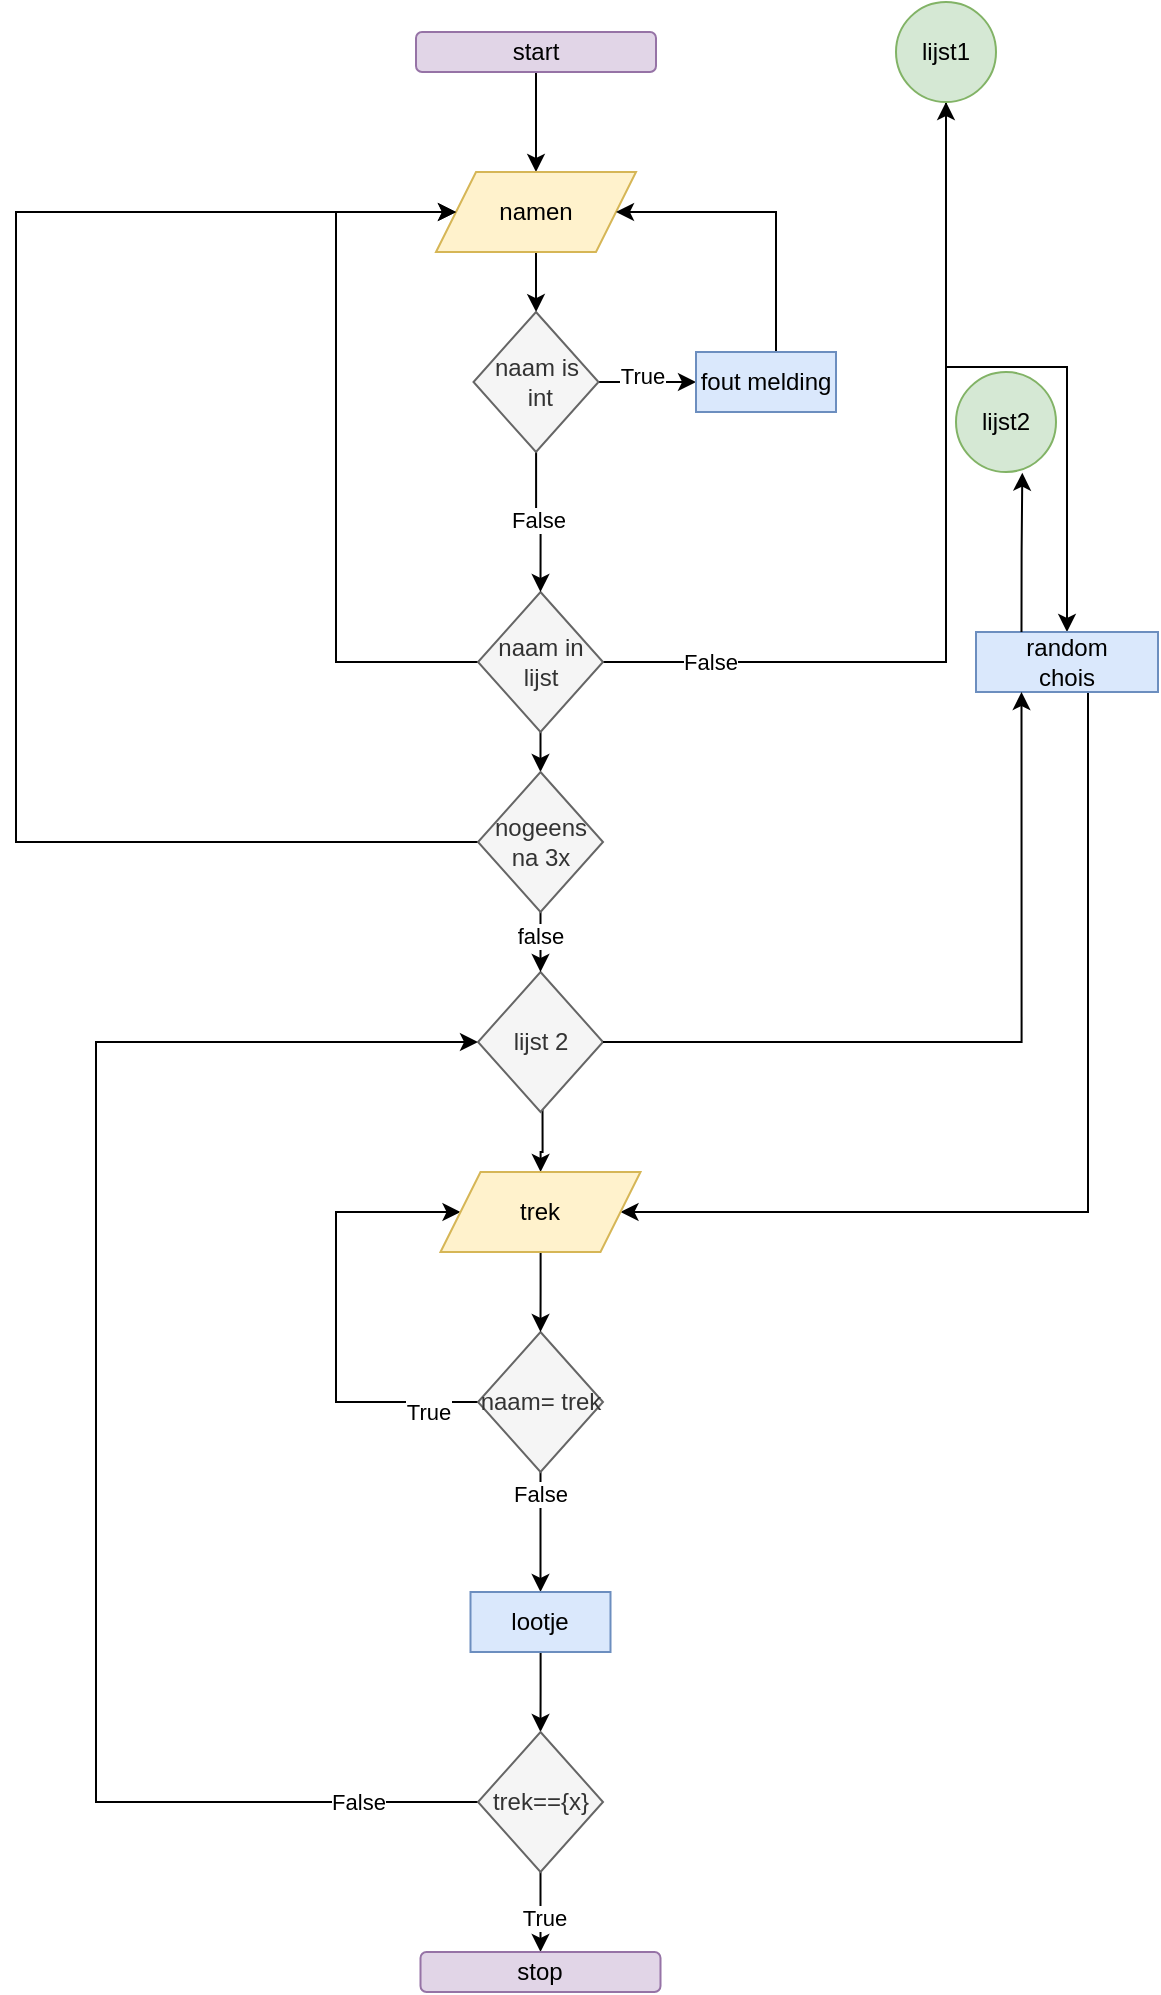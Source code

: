 <mxfile version="25.0.3">
  <diagram name="Pagina-1" id="k3vrXkIA9bV64kqaDmcU">
    <mxGraphModel dx="740" dy="399" grid="1" gridSize="10" guides="1" tooltips="1" connect="1" arrows="1" fold="1" page="1" pageScale="1" pageWidth="827" pageHeight="1169" math="0" shadow="0">
      <root>
        <mxCell id="0" />
        <mxCell id="1" parent="0" />
        <mxCell id="FBNQT48soNXiwn7uXMfq-3" style="edgeStyle=orthogonalEdgeStyle;rounded=0;orthogonalLoop=1;jettySize=auto;html=1;" parent="1" source="FBNQT48soNXiwn7uXMfq-1" target="FBNQT48soNXiwn7uXMfq-4" edge="1">
          <mxGeometry relative="1" as="geometry">
            <mxPoint x="380" y="260" as="targetPoint" />
          </mxGeometry>
        </mxCell>
        <mxCell id="FBNQT48soNXiwn7uXMfq-1" value="start" style="rounded=1;whiteSpace=wrap;html=1;fillColor=#e1d5e7;strokeColor=#9673a6;" parent="1" vertex="1">
          <mxGeometry x="320" y="180" width="120" height="20" as="geometry" />
        </mxCell>
        <mxCell id="FBNQT48soNXiwn7uXMfq-5" style="edgeStyle=orthogonalEdgeStyle;rounded=0;orthogonalLoop=1;jettySize=auto;html=1;" parent="1" source="FBNQT48soNXiwn7uXMfq-4" target="FBNQT48soNXiwn7uXMfq-24" edge="1">
          <mxGeometry relative="1" as="geometry">
            <mxPoint x="380" y="320" as="targetPoint" />
          </mxGeometry>
        </mxCell>
        <mxCell id="FBNQT48soNXiwn7uXMfq-4" value="namen" style="shape=parallelogram;perimeter=parallelogramPerimeter;whiteSpace=wrap;html=1;fixedSize=1;fillColor=#fff2cc;strokeColor=#d6b656;" parent="1" vertex="1">
          <mxGeometry x="330" y="250" width="100" height="40" as="geometry" />
        </mxCell>
        <mxCell id="FBNQT48soNXiwn7uXMfq-8" style="edgeStyle=orthogonalEdgeStyle;rounded=0;orthogonalLoop=1;jettySize=auto;html=1;entryX=0.5;entryY=1;entryDx=0;entryDy=0;exitX=1;exitY=0.5;exitDx=0;exitDy=0;" parent="1" source="FBNQT48soNXiwn7uXMfq-9" target="FBNQT48soNXiwn7uXMfq-29" edge="1">
          <mxGeometry relative="1" as="geometry">
            <mxPoint x="425" y="335" as="sourcePoint" />
            <mxPoint x="515" y="220" as="targetPoint" />
          </mxGeometry>
        </mxCell>
        <mxCell id="FBNQT48soNXiwn7uXMfq-22" value="False" style="edgeLabel;html=1;align=center;verticalAlign=middle;resizable=0;points=[];" parent="FBNQT48soNXiwn7uXMfq-8" vertex="1" connectable="0">
          <mxGeometry x="-0.51" y="3" relative="1" as="geometry">
            <mxPoint x="-57" y="3" as="offset" />
          </mxGeometry>
        </mxCell>
        <mxCell id="FBNQT48soNXiwn7uXMfq-40" style="edgeStyle=orthogonalEdgeStyle;rounded=0;orthogonalLoop=1;jettySize=auto;html=1;entryX=0;entryY=0.5;entryDx=0;entryDy=0;" parent="1" source="FBNQT48soNXiwn7uXMfq-9" target="FBNQT48soNXiwn7uXMfq-4" edge="1">
          <mxGeometry relative="1" as="geometry">
            <Array as="points">
              <mxPoint x="280" y="495" />
              <mxPoint x="280" y="270" />
            </Array>
          </mxGeometry>
        </mxCell>
        <mxCell id="FBNQT48soNXiwn7uXMfq-50" style="edgeStyle=orthogonalEdgeStyle;rounded=0;orthogonalLoop=1;jettySize=auto;html=1;entryX=0.5;entryY=0;entryDx=0;entryDy=0;" parent="1" source="FBNQT48soNXiwn7uXMfq-9" target="r_BC0qLnN4V1Snk0VYc_-9" edge="1">
          <mxGeometry relative="1" as="geometry">
            <mxPoint x="430" y="560" as="targetPoint" />
          </mxGeometry>
        </mxCell>
        <mxCell id="FBNQT48soNXiwn7uXMfq-9" value="naam in lijst" style="rhombus;whiteSpace=wrap;html=1;fillColor=#f5f5f5;fontColor=#333333;strokeColor=#666666;" parent="1" vertex="1">
          <mxGeometry x="351" y="460" width="62.5" height="70" as="geometry" />
        </mxCell>
        <mxCell id="FBNQT48soNXiwn7uXMfq-33" style="edgeStyle=orthogonalEdgeStyle;rounded=0;orthogonalLoop=1;jettySize=auto;html=1;" parent="1" source="FBNQT48soNXiwn7uXMfq-24" target="FBNQT48soNXiwn7uXMfq-28" edge="1">
          <mxGeometry relative="1" as="geometry" />
        </mxCell>
        <mxCell id="FBNQT48soNXiwn7uXMfq-35" value="True" style="edgeLabel;html=1;align=center;verticalAlign=middle;resizable=0;points=[];" parent="FBNQT48soNXiwn7uXMfq-33" vertex="1" connectable="0">
          <mxGeometry x="-0.117" y="3" relative="1" as="geometry">
            <mxPoint as="offset" />
          </mxGeometry>
        </mxCell>
        <mxCell id="FBNQT48soNXiwn7uXMfq-36" style="edgeStyle=orthogonalEdgeStyle;rounded=0;orthogonalLoop=1;jettySize=auto;html=1;entryX=0.5;entryY=0;entryDx=0;entryDy=0;" parent="1" source="FBNQT48soNXiwn7uXMfq-24" target="FBNQT48soNXiwn7uXMfq-9" edge="1">
          <mxGeometry relative="1" as="geometry" />
        </mxCell>
        <mxCell id="FBNQT48soNXiwn7uXMfq-37" value="False" style="edgeLabel;html=1;align=center;verticalAlign=middle;resizable=0;points=[];" parent="FBNQT48soNXiwn7uXMfq-36" vertex="1" connectable="0">
          <mxGeometry x="-0.021" y="1" relative="1" as="geometry">
            <mxPoint as="offset" />
          </mxGeometry>
        </mxCell>
        <mxCell id="FBNQT48soNXiwn7uXMfq-24" value="naam is&lt;div&gt;&amp;nbsp;int&lt;/div&gt;" style="rhombus;whiteSpace=wrap;html=1;fillColor=#f5f5f5;fontColor=#333333;strokeColor=#666666;" parent="1" vertex="1">
          <mxGeometry x="348.75" y="320" width="62.5" height="70" as="geometry" />
        </mxCell>
        <mxCell id="FBNQT48soNXiwn7uXMfq-34" style="edgeStyle=orthogonalEdgeStyle;rounded=0;orthogonalLoop=1;jettySize=auto;html=1;entryX=1;entryY=0.5;entryDx=0;entryDy=0;" parent="1" source="FBNQT48soNXiwn7uXMfq-28" target="FBNQT48soNXiwn7uXMfq-4" edge="1">
          <mxGeometry relative="1" as="geometry">
            <Array as="points">
              <mxPoint x="500" y="270" />
            </Array>
          </mxGeometry>
        </mxCell>
        <mxCell id="FBNQT48soNXiwn7uXMfq-28" value="fout melding" style="rounded=0;whiteSpace=wrap;html=1;fillColor=#dae8fc;strokeColor=#6c8ebf;" parent="1" vertex="1">
          <mxGeometry x="460" y="340" width="70" height="30" as="geometry" />
        </mxCell>
        <mxCell id="FBNQT48soNXiwn7uXMfq-46" style="edgeStyle=orthogonalEdgeStyle;rounded=0;orthogonalLoop=1;jettySize=auto;html=1;entryX=0.5;entryY=0;entryDx=0;entryDy=0;" parent="1" source="FBNQT48soNXiwn7uXMfq-29" target="FBNQT48soNXiwn7uXMfq-43" edge="1">
          <mxGeometry relative="1" as="geometry" />
        </mxCell>
        <mxCell id="FBNQT48soNXiwn7uXMfq-29" value="lijst1" style="ellipse;whiteSpace=wrap;html=1;aspect=fixed;fillColor=#d5e8d4;strokeColor=#82b366;" parent="1" vertex="1">
          <mxGeometry x="560" y="165" width="50" height="50" as="geometry" />
        </mxCell>
        <mxCell id="Gl5G8OVVk4Xc4y8MYBrU-4" style="edgeStyle=orthogonalEdgeStyle;rounded=0;orthogonalLoop=1;jettySize=auto;html=1;entryX=1;entryY=0.5;entryDx=0;entryDy=0;" parent="1" source="FBNQT48soNXiwn7uXMfq-43" target="FBNQT48soNXiwn7uXMfq-56" edge="1">
          <mxGeometry relative="1" as="geometry">
            <Array as="points">
              <mxPoint x="656" y="770" />
            </Array>
          </mxGeometry>
        </mxCell>
        <mxCell id="FBNQT48soNXiwn7uXMfq-43" value="random&lt;div&gt;chois&lt;/div&gt;" style="rounded=0;whiteSpace=wrap;html=1;fillColor=#dae8fc;strokeColor=#6c8ebf;" parent="1" vertex="1">
          <mxGeometry x="600" y="480" width="91" height="30" as="geometry" />
        </mxCell>
        <mxCell id="FBNQT48soNXiwn7uXMfq-57" style="edgeStyle=orthogonalEdgeStyle;rounded=0;orthogonalLoop=1;jettySize=auto;html=1;exitX=0.516;exitY=0.903;exitDx=0;exitDy=0;exitPerimeter=0;" parent="1" source="r_BC0qLnN4V1Snk0VYc_-1" target="FBNQT48soNXiwn7uXMfq-56" edge="1">
          <mxGeometry relative="1" as="geometry">
            <mxPoint x="382.25" y="705" as="sourcePoint" />
          </mxGeometry>
        </mxCell>
        <mxCell id="Gl5G8OVVk4Xc4y8MYBrU-2" style="edgeStyle=orthogonalEdgeStyle;rounded=0;orthogonalLoop=1;jettySize=auto;html=1;entryX=0;entryY=0.5;entryDx=0;entryDy=0;" parent="1" source="FBNQT48soNXiwn7uXMfq-54" target="FBNQT48soNXiwn7uXMfq-56" edge="1">
          <mxGeometry relative="1" as="geometry">
            <Array as="points">
              <mxPoint x="280" y="865" />
              <mxPoint x="280" y="770" />
            </Array>
          </mxGeometry>
        </mxCell>
        <mxCell id="Gl5G8OVVk4Xc4y8MYBrU-3" value="True" style="edgeLabel;html=1;align=center;verticalAlign=middle;resizable=0;points=[];" parent="Gl5G8OVVk4Xc4y8MYBrU-2" vertex="1" connectable="0">
          <mxGeometry x="-0.78" y="5" relative="1" as="geometry">
            <mxPoint as="offset" />
          </mxGeometry>
        </mxCell>
        <mxCell id="Gl5G8OVVk4Xc4y8MYBrU-6" style="edgeStyle=orthogonalEdgeStyle;rounded=0;orthogonalLoop=1;jettySize=auto;html=1;entryX=0.5;entryY=0;entryDx=0;entryDy=0;" parent="1" source="FBNQT48soNXiwn7uXMfq-54" target="Gl5G8OVVk4Xc4y8MYBrU-5" edge="1">
          <mxGeometry relative="1" as="geometry">
            <Array as="points">
              <mxPoint x="382" y="910" />
              <mxPoint x="382" y="910" />
            </Array>
          </mxGeometry>
        </mxCell>
        <mxCell id="Gl5G8OVVk4Xc4y8MYBrU-9" value="False" style="edgeLabel;html=1;align=center;verticalAlign=middle;resizable=0;points=[];" parent="Gl5G8OVVk4Xc4y8MYBrU-6" vertex="1" connectable="0">
          <mxGeometry x="-0.63" y="-1" relative="1" as="geometry">
            <mxPoint as="offset" />
          </mxGeometry>
        </mxCell>
        <mxCell id="FBNQT48soNXiwn7uXMfq-54" value="naam= trek" style="rhombus;whiteSpace=wrap;html=1;fillColor=#f5f5f5;fontColor=#333333;strokeColor=#666666;" parent="1" vertex="1">
          <mxGeometry x="351" y="830" width="62.5" height="70" as="geometry" />
        </mxCell>
        <mxCell id="Gl5G8OVVk4Xc4y8MYBrU-1" style="edgeStyle=orthogonalEdgeStyle;rounded=0;orthogonalLoop=1;jettySize=auto;html=1;" parent="1" source="FBNQT48soNXiwn7uXMfq-56" target="FBNQT48soNXiwn7uXMfq-54" edge="1">
          <mxGeometry relative="1" as="geometry" />
        </mxCell>
        <mxCell id="FBNQT48soNXiwn7uXMfq-56" value="trek" style="shape=parallelogram;perimeter=parallelogramPerimeter;whiteSpace=wrap;html=1;fixedSize=1;fillColor=#fff2cc;strokeColor=#d6b656;" parent="1" vertex="1">
          <mxGeometry x="332.25" y="750" width="100" height="40" as="geometry" />
        </mxCell>
        <mxCell id="Gl5G8OVVk4Xc4y8MYBrU-8" style="edgeStyle=orthogonalEdgeStyle;rounded=0;orthogonalLoop=1;jettySize=auto;html=1;entryX=0;entryY=0.5;entryDx=0;entryDy=0;exitX=0;exitY=0.5;exitDx=0;exitDy=0;" parent="1" source="Gl5G8OVVk4Xc4y8MYBrU-10" target="r_BC0qLnN4V1Snk0VYc_-1" edge="1">
          <mxGeometry relative="1" as="geometry">
            <mxPoint x="345.886" y="677.727" as="targetPoint" />
            <mxPoint x="290" y="1035" as="sourcePoint" />
            <Array as="points">
              <mxPoint x="160" y="1065" />
              <mxPoint x="160" y="685" />
            </Array>
          </mxGeometry>
        </mxCell>
        <mxCell id="Gl5G8OVVk4Xc4y8MYBrU-12" value="False" style="edgeLabel;html=1;align=center;verticalAlign=middle;resizable=0;points=[];" parent="Gl5G8OVVk4Xc4y8MYBrU-8" vertex="1" connectable="0">
          <mxGeometry x="-0.841" relative="1" as="geometry">
            <mxPoint as="offset" />
          </mxGeometry>
        </mxCell>
        <mxCell id="Gl5G8OVVk4Xc4y8MYBrU-13" style="edgeStyle=orthogonalEdgeStyle;rounded=0;orthogonalLoop=1;jettySize=auto;html=1;" parent="1" source="Gl5G8OVVk4Xc4y8MYBrU-5" target="Gl5G8OVVk4Xc4y8MYBrU-10" edge="1">
          <mxGeometry relative="1" as="geometry" />
        </mxCell>
        <mxCell id="Gl5G8OVVk4Xc4y8MYBrU-5" value="lootje" style="rounded=0;whiteSpace=wrap;html=1;fillColor=#dae8fc;strokeColor=#6c8ebf;" parent="1" vertex="1">
          <mxGeometry x="347.25" y="960" width="70" height="30" as="geometry" />
        </mxCell>
        <mxCell id="Gl5G8OVVk4Xc4y8MYBrU-14" style="edgeStyle=orthogonalEdgeStyle;rounded=0;orthogonalLoop=1;jettySize=auto;html=1;entryX=0.5;entryY=0;entryDx=0;entryDy=0;" parent="1" source="Gl5G8OVVk4Xc4y8MYBrU-10" target="Gl5G8OVVk4Xc4y8MYBrU-16" edge="1">
          <mxGeometry relative="1" as="geometry">
            <mxPoint x="382.25" y="1180" as="targetPoint" />
          </mxGeometry>
        </mxCell>
        <mxCell id="Gl5G8OVVk4Xc4y8MYBrU-15" value="True" style="edgeLabel;html=1;align=center;verticalAlign=middle;resizable=0;points=[];" parent="Gl5G8OVVk4Xc4y8MYBrU-14" vertex="1" connectable="0">
          <mxGeometry x="0.156" y="1" relative="1" as="geometry">
            <mxPoint as="offset" />
          </mxGeometry>
        </mxCell>
        <mxCell id="Gl5G8OVVk4Xc4y8MYBrU-10" value="trek=={x}" style="rhombus;whiteSpace=wrap;html=1;fillColor=#f5f5f5;fontColor=#333333;strokeColor=#666666;" parent="1" vertex="1">
          <mxGeometry x="351" y="1030" width="62.5" height="70" as="geometry" />
        </mxCell>
        <mxCell id="Gl5G8OVVk4Xc4y8MYBrU-16" value="stop" style="rounded=1;whiteSpace=wrap;html=1;fillColor=#e1d5e7;strokeColor=#9673a6;" parent="1" vertex="1">
          <mxGeometry x="322.25" y="1140" width="120" height="20" as="geometry" />
        </mxCell>
        <mxCell id="r_BC0qLnN4V1Snk0VYc_-1" value="lijst 2" style="rhombus;whiteSpace=wrap;html=1;fillColor=#f5f5f5;fontColor=#333333;strokeColor=#666666;" vertex="1" parent="1">
          <mxGeometry x="351" y="650" width="62.5" height="70" as="geometry" />
        </mxCell>
        <mxCell id="r_BC0qLnN4V1Snk0VYc_-3" value="lijst2" style="ellipse;whiteSpace=wrap;html=1;aspect=fixed;fillColor=#d5e8d4;strokeColor=#82b366;" vertex="1" parent="1">
          <mxGeometry x="590" y="350" width="50" height="50" as="geometry" />
        </mxCell>
        <mxCell id="r_BC0qLnN4V1Snk0VYc_-4" style="edgeStyle=orthogonalEdgeStyle;rounded=0;orthogonalLoop=1;jettySize=auto;html=1;entryX=0.25;entryY=1;entryDx=0;entryDy=0;" edge="1" parent="1" source="r_BC0qLnN4V1Snk0VYc_-1" target="FBNQT48soNXiwn7uXMfq-43">
          <mxGeometry relative="1" as="geometry" />
        </mxCell>
        <mxCell id="r_BC0qLnN4V1Snk0VYc_-8" style="edgeStyle=orthogonalEdgeStyle;rounded=0;orthogonalLoop=1;jettySize=auto;html=1;exitX=0.25;exitY=0;exitDx=0;exitDy=0;entryX=0.663;entryY=1.007;entryDx=0;entryDy=0;entryPerimeter=0;" edge="1" parent="1" source="FBNQT48soNXiwn7uXMfq-43" target="r_BC0qLnN4V1Snk0VYc_-3">
          <mxGeometry relative="1" as="geometry" />
        </mxCell>
        <mxCell id="r_BC0qLnN4V1Snk0VYc_-10" style="edgeStyle=orthogonalEdgeStyle;rounded=0;orthogonalLoop=1;jettySize=auto;html=1;entryX=0.5;entryY=0;entryDx=0;entryDy=0;" edge="1" parent="1" source="r_BC0qLnN4V1Snk0VYc_-9" target="r_BC0qLnN4V1Snk0VYc_-1">
          <mxGeometry relative="1" as="geometry" />
        </mxCell>
        <mxCell id="r_BC0qLnN4V1Snk0VYc_-11" value="false" style="edgeLabel;html=1;align=center;verticalAlign=middle;resizable=0;points=[];" vertex="1" connectable="0" parent="r_BC0qLnN4V1Snk0VYc_-10">
          <mxGeometry x="-0.193" y="-1" relative="1" as="geometry">
            <mxPoint as="offset" />
          </mxGeometry>
        </mxCell>
        <mxCell id="r_BC0qLnN4V1Snk0VYc_-13" style="edgeStyle=orthogonalEdgeStyle;rounded=0;orthogonalLoop=1;jettySize=auto;html=1;" edge="1" parent="1" source="r_BC0qLnN4V1Snk0VYc_-9">
          <mxGeometry relative="1" as="geometry">
            <mxPoint x="340" y="270" as="targetPoint" />
            <Array as="points">
              <mxPoint x="120" y="585" />
              <mxPoint x="120" y="270" />
            </Array>
          </mxGeometry>
        </mxCell>
        <mxCell id="r_BC0qLnN4V1Snk0VYc_-9" value="nogeens&lt;div&gt;na 3x&lt;/div&gt;" style="rhombus;whiteSpace=wrap;html=1;fillColor=#f5f5f5;fontColor=#333333;strokeColor=#666666;" vertex="1" parent="1">
          <mxGeometry x="351" y="550" width="62.5" height="70" as="geometry" />
        </mxCell>
      </root>
    </mxGraphModel>
  </diagram>
</mxfile>
